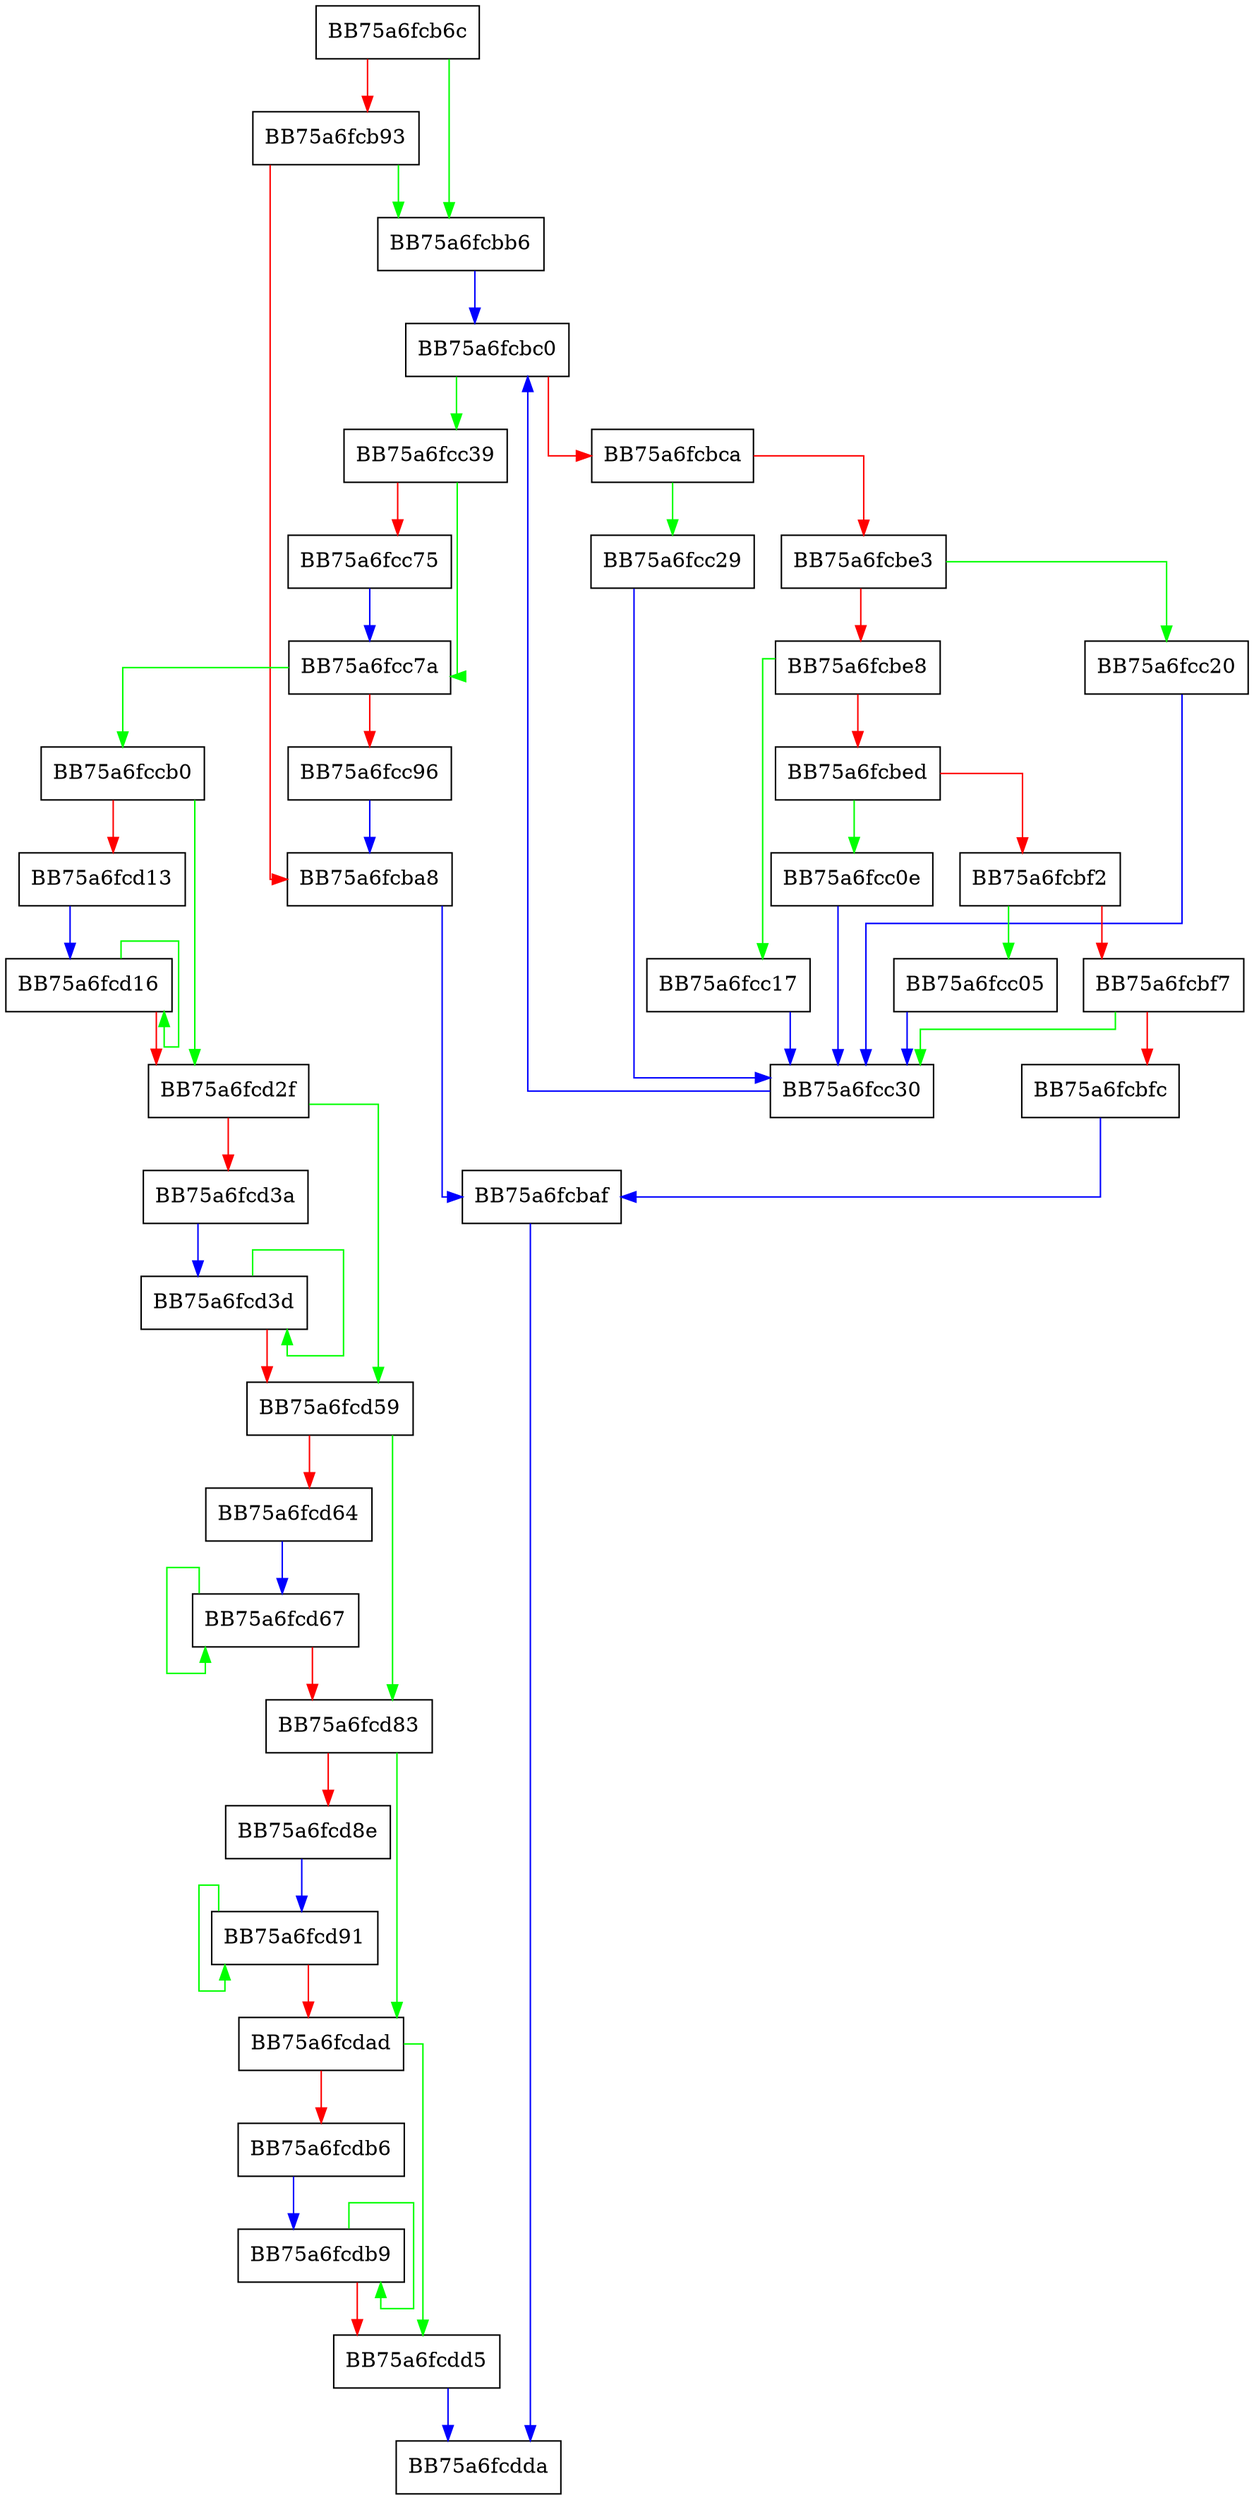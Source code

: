 digraph scmmInitRoutineParams {
  node [shape="box"];
  graph [splines=ortho];
  BB75a6fcb6c -> BB75a6fcbb6 [color="green"];
  BB75a6fcb6c -> BB75a6fcb93 [color="red"];
  BB75a6fcb93 -> BB75a6fcbb6 [color="green"];
  BB75a6fcb93 -> BB75a6fcba8 [color="red"];
  BB75a6fcba8 -> BB75a6fcbaf [color="blue"];
  BB75a6fcbaf -> BB75a6fcdda [color="blue"];
  BB75a6fcbb6 -> BB75a6fcbc0 [color="blue"];
  BB75a6fcbc0 -> BB75a6fcc39 [color="green"];
  BB75a6fcbc0 -> BB75a6fcbca [color="red"];
  BB75a6fcbca -> BB75a6fcc29 [color="green"];
  BB75a6fcbca -> BB75a6fcbe3 [color="red"];
  BB75a6fcbe3 -> BB75a6fcc20 [color="green"];
  BB75a6fcbe3 -> BB75a6fcbe8 [color="red"];
  BB75a6fcbe8 -> BB75a6fcc17 [color="green"];
  BB75a6fcbe8 -> BB75a6fcbed [color="red"];
  BB75a6fcbed -> BB75a6fcc0e [color="green"];
  BB75a6fcbed -> BB75a6fcbf2 [color="red"];
  BB75a6fcbf2 -> BB75a6fcc05 [color="green"];
  BB75a6fcbf2 -> BB75a6fcbf7 [color="red"];
  BB75a6fcbf7 -> BB75a6fcc30 [color="green"];
  BB75a6fcbf7 -> BB75a6fcbfc [color="red"];
  BB75a6fcbfc -> BB75a6fcbaf [color="blue"];
  BB75a6fcc05 -> BB75a6fcc30 [color="blue"];
  BB75a6fcc0e -> BB75a6fcc30 [color="blue"];
  BB75a6fcc17 -> BB75a6fcc30 [color="blue"];
  BB75a6fcc20 -> BB75a6fcc30 [color="blue"];
  BB75a6fcc29 -> BB75a6fcc30 [color="blue"];
  BB75a6fcc30 -> BB75a6fcbc0 [color="blue"];
  BB75a6fcc39 -> BB75a6fcc7a [color="green"];
  BB75a6fcc39 -> BB75a6fcc75 [color="red"];
  BB75a6fcc75 -> BB75a6fcc7a [color="blue"];
  BB75a6fcc7a -> BB75a6fccb0 [color="green"];
  BB75a6fcc7a -> BB75a6fcc96 [color="red"];
  BB75a6fcc96 -> BB75a6fcba8 [color="blue"];
  BB75a6fccb0 -> BB75a6fcd2f [color="green"];
  BB75a6fccb0 -> BB75a6fcd13 [color="red"];
  BB75a6fcd13 -> BB75a6fcd16 [color="blue"];
  BB75a6fcd16 -> BB75a6fcd16 [color="green"];
  BB75a6fcd16 -> BB75a6fcd2f [color="red"];
  BB75a6fcd2f -> BB75a6fcd59 [color="green"];
  BB75a6fcd2f -> BB75a6fcd3a [color="red"];
  BB75a6fcd3a -> BB75a6fcd3d [color="blue"];
  BB75a6fcd3d -> BB75a6fcd3d [color="green"];
  BB75a6fcd3d -> BB75a6fcd59 [color="red"];
  BB75a6fcd59 -> BB75a6fcd83 [color="green"];
  BB75a6fcd59 -> BB75a6fcd64 [color="red"];
  BB75a6fcd64 -> BB75a6fcd67 [color="blue"];
  BB75a6fcd67 -> BB75a6fcd67 [color="green"];
  BB75a6fcd67 -> BB75a6fcd83 [color="red"];
  BB75a6fcd83 -> BB75a6fcdad [color="green"];
  BB75a6fcd83 -> BB75a6fcd8e [color="red"];
  BB75a6fcd8e -> BB75a6fcd91 [color="blue"];
  BB75a6fcd91 -> BB75a6fcd91 [color="green"];
  BB75a6fcd91 -> BB75a6fcdad [color="red"];
  BB75a6fcdad -> BB75a6fcdd5 [color="green"];
  BB75a6fcdad -> BB75a6fcdb6 [color="red"];
  BB75a6fcdb6 -> BB75a6fcdb9 [color="blue"];
  BB75a6fcdb9 -> BB75a6fcdb9 [color="green"];
  BB75a6fcdb9 -> BB75a6fcdd5 [color="red"];
  BB75a6fcdd5 -> BB75a6fcdda [color="blue"];
}